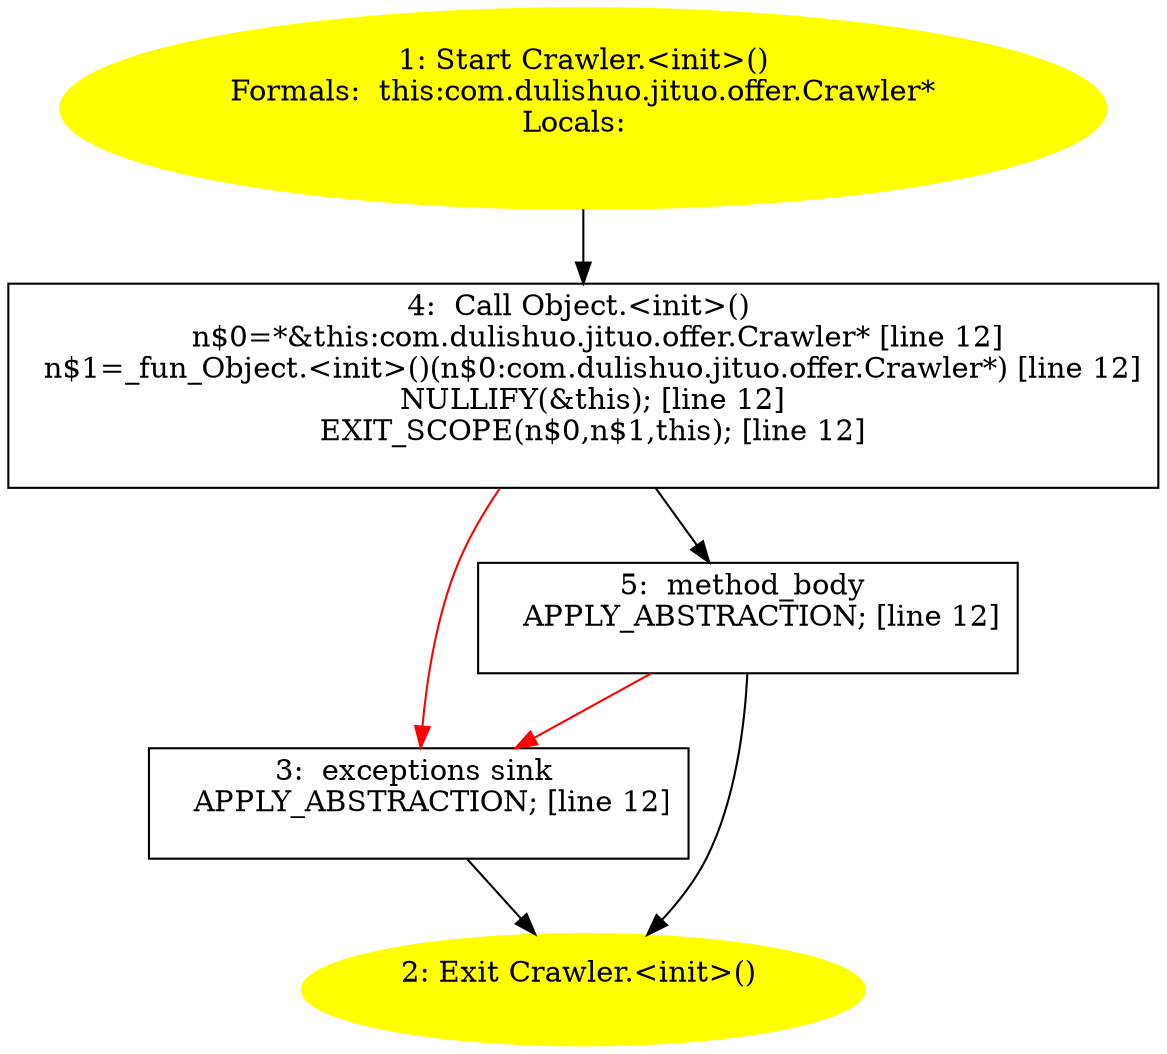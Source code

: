 /* @generated */
digraph cfg {
"com.dulishuo.jituo.offer.Crawler.<init>().247f89293523994005f5825d7d3059a7_1" [label="1: Start Crawler.<init>()\nFormals:  this:com.dulishuo.jituo.offer.Crawler*\nLocals:  \n  " color=yellow style=filled]
	

	 "com.dulishuo.jituo.offer.Crawler.<init>().247f89293523994005f5825d7d3059a7_1" -> "com.dulishuo.jituo.offer.Crawler.<init>().247f89293523994005f5825d7d3059a7_4" ;
"com.dulishuo.jituo.offer.Crawler.<init>().247f89293523994005f5825d7d3059a7_2" [label="2: Exit Crawler.<init>() \n  " color=yellow style=filled]
	

"com.dulishuo.jituo.offer.Crawler.<init>().247f89293523994005f5825d7d3059a7_3" [label="3:  exceptions sink \n   APPLY_ABSTRACTION; [line 12]\n " shape="box"]
	

	 "com.dulishuo.jituo.offer.Crawler.<init>().247f89293523994005f5825d7d3059a7_3" -> "com.dulishuo.jituo.offer.Crawler.<init>().247f89293523994005f5825d7d3059a7_2" ;
"com.dulishuo.jituo.offer.Crawler.<init>().247f89293523994005f5825d7d3059a7_4" [label="4:  Call Object.<init>() \n   n$0=*&this:com.dulishuo.jituo.offer.Crawler* [line 12]\n  n$1=_fun_Object.<init>()(n$0:com.dulishuo.jituo.offer.Crawler*) [line 12]\n  NULLIFY(&this); [line 12]\n  EXIT_SCOPE(n$0,n$1,this); [line 12]\n " shape="box"]
	

	 "com.dulishuo.jituo.offer.Crawler.<init>().247f89293523994005f5825d7d3059a7_4" -> "com.dulishuo.jituo.offer.Crawler.<init>().247f89293523994005f5825d7d3059a7_5" ;
	 "com.dulishuo.jituo.offer.Crawler.<init>().247f89293523994005f5825d7d3059a7_4" -> "com.dulishuo.jituo.offer.Crawler.<init>().247f89293523994005f5825d7d3059a7_3" [color="red" ];
"com.dulishuo.jituo.offer.Crawler.<init>().247f89293523994005f5825d7d3059a7_5" [label="5:  method_body \n   APPLY_ABSTRACTION; [line 12]\n " shape="box"]
	

	 "com.dulishuo.jituo.offer.Crawler.<init>().247f89293523994005f5825d7d3059a7_5" -> "com.dulishuo.jituo.offer.Crawler.<init>().247f89293523994005f5825d7d3059a7_2" ;
	 "com.dulishuo.jituo.offer.Crawler.<init>().247f89293523994005f5825d7d3059a7_5" -> "com.dulishuo.jituo.offer.Crawler.<init>().247f89293523994005f5825d7d3059a7_3" [color="red" ];
}

